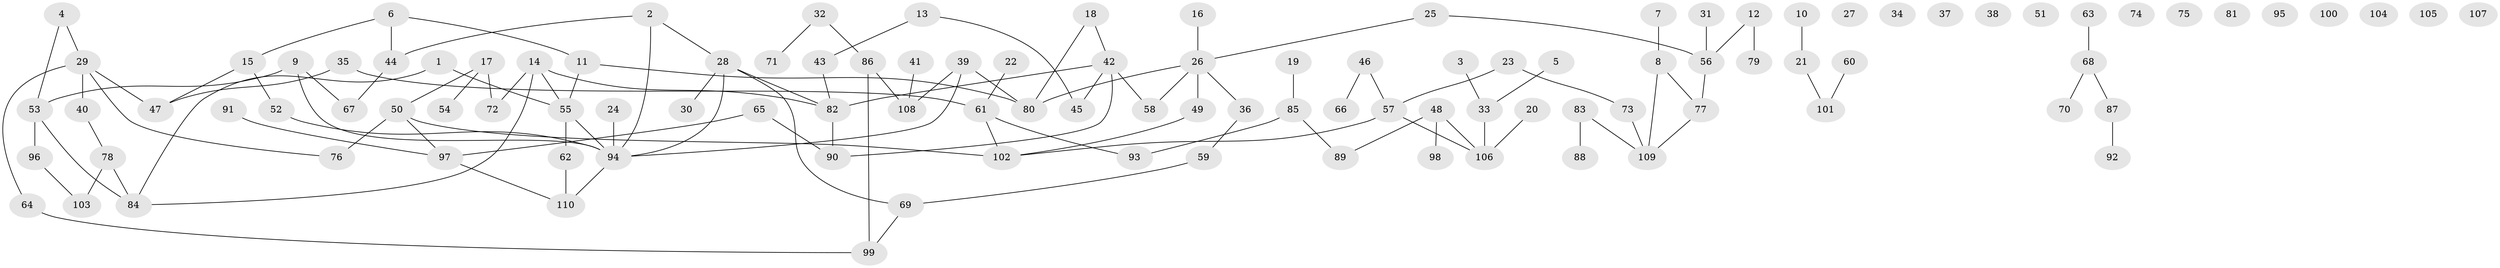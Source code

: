 // coarse degree distribution, {3: 0.2, 5: 0.1, 2: 0.2, 1: 0.25, 4: 0.05, 6: 0.15, 7: 0.05}
// Generated by graph-tools (version 1.1) at 2025/35/03/04/25 23:35:50]
// undirected, 110 vertices, 121 edges
graph export_dot {
  node [color=gray90,style=filled];
  1;
  2;
  3;
  4;
  5;
  6;
  7;
  8;
  9;
  10;
  11;
  12;
  13;
  14;
  15;
  16;
  17;
  18;
  19;
  20;
  21;
  22;
  23;
  24;
  25;
  26;
  27;
  28;
  29;
  30;
  31;
  32;
  33;
  34;
  35;
  36;
  37;
  38;
  39;
  40;
  41;
  42;
  43;
  44;
  45;
  46;
  47;
  48;
  49;
  50;
  51;
  52;
  53;
  54;
  55;
  56;
  57;
  58;
  59;
  60;
  61;
  62;
  63;
  64;
  65;
  66;
  67;
  68;
  69;
  70;
  71;
  72;
  73;
  74;
  75;
  76;
  77;
  78;
  79;
  80;
  81;
  82;
  83;
  84;
  85;
  86;
  87;
  88;
  89;
  90;
  91;
  92;
  93;
  94;
  95;
  96;
  97;
  98;
  99;
  100;
  101;
  102;
  103;
  104;
  105;
  106;
  107;
  108;
  109;
  110;
  1 -- 55;
  1 -- 84;
  2 -- 28;
  2 -- 44;
  2 -- 94;
  3 -- 33;
  4 -- 29;
  4 -- 53;
  5 -- 33;
  6 -- 11;
  6 -- 15;
  6 -- 44;
  7 -- 8;
  8 -- 77;
  8 -- 109;
  9 -- 53;
  9 -- 67;
  9 -- 94;
  10 -- 21;
  11 -- 55;
  11 -- 80;
  12 -- 56;
  12 -- 79;
  13 -- 43;
  13 -- 45;
  14 -- 55;
  14 -- 72;
  14 -- 82;
  14 -- 84;
  15 -- 47;
  15 -- 52;
  16 -- 26;
  17 -- 50;
  17 -- 54;
  17 -- 72;
  18 -- 42;
  18 -- 80;
  19 -- 85;
  20 -- 106;
  21 -- 101;
  22 -- 61;
  23 -- 57;
  23 -- 73;
  24 -- 94;
  25 -- 26;
  25 -- 56;
  26 -- 36;
  26 -- 49;
  26 -- 58;
  26 -- 80;
  28 -- 30;
  28 -- 69;
  28 -- 82;
  28 -- 94;
  29 -- 40;
  29 -- 47;
  29 -- 64;
  29 -- 76;
  31 -- 56;
  32 -- 71;
  32 -- 86;
  33 -- 106;
  35 -- 47;
  35 -- 61;
  36 -- 59;
  39 -- 80;
  39 -- 94;
  39 -- 108;
  40 -- 78;
  41 -- 108;
  42 -- 45;
  42 -- 58;
  42 -- 82;
  42 -- 90;
  43 -- 82;
  44 -- 67;
  46 -- 57;
  46 -- 66;
  48 -- 89;
  48 -- 98;
  48 -- 106;
  49 -- 102;
  50 -- 76;
  50 -- 97;
  50 -- 102;
  52 -- 94;
  53 -- 84;
  53 -- 96;
  55 -- 62;
  55 -- 94;
  56 -- 77;
  57 -- 102;
  57 -- 106;
  59 -- 69;
  60 -- 101;
  61 -- 93;
  61 -- 102;
  62 -- 110;
  63 -- 68;
  64 -- 99;
  65 -- 90;
  65 -- 97;
  68 -- 70;
  68 -- 87;
  69 -- 99;
  73 -- 109;
  77 -- 109;
  78 -- 84;
  78 -- 103;
  82 -- 90;
  83 -- 88;
  83 -- 109;
  85 -- 89;
  85 -- 93;
  86 -- 99;
  86 -- 108;
  87 -- 92;
  91 -- 97;
  94 -- 110;
  96 -- 103;
  97 -- 110;
}
